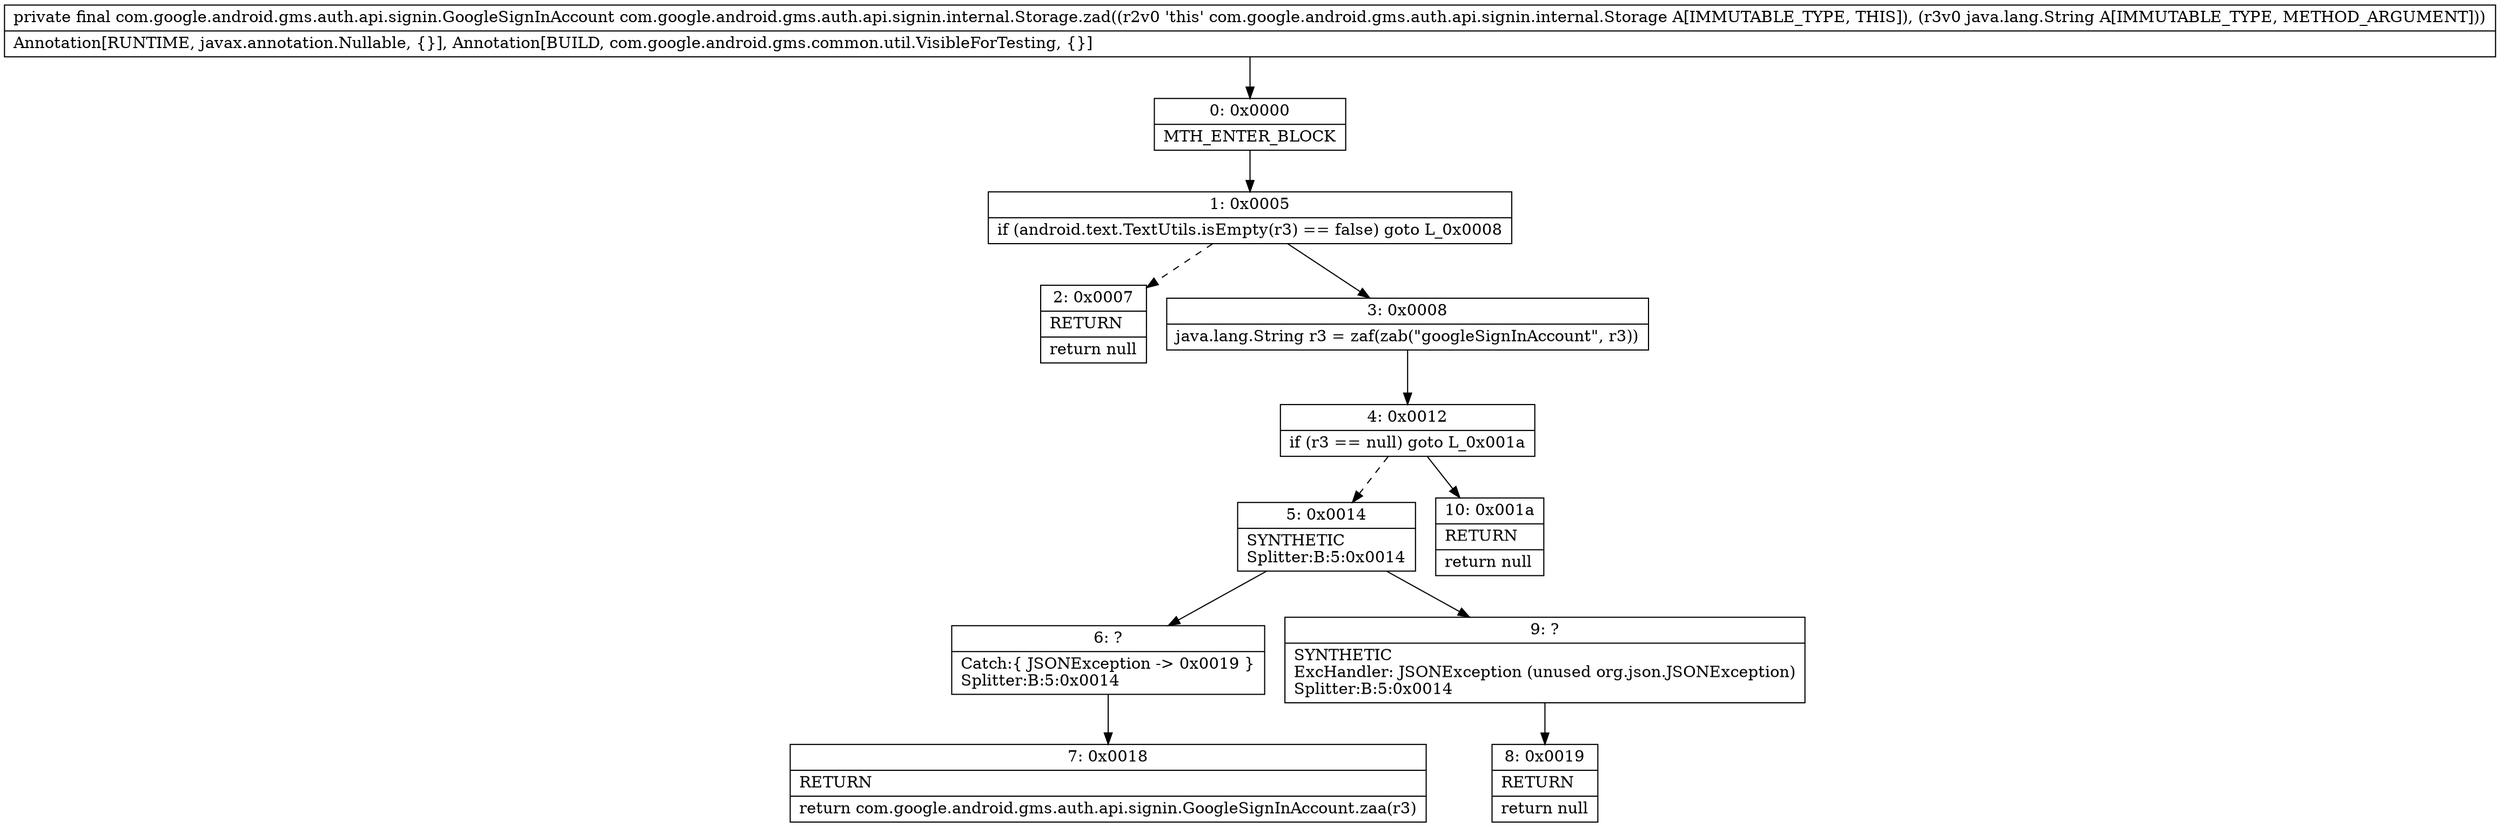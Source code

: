 digraph "CFG forcom.google.android.gms.auth.api.signin.internal.Storage.zad(Ljava\/lang\/String;)Lcom\/google\/android\/gms\/auth\/api\/signin\/GoogleSignInAccount;" {
Node_0 [shape=record,label="{0\:\ 0x0000|MTH_ENTER_BLOCK\l}"];
Node_1 [shape=record,label="{1\:\ 0x0005|if (android.text.TextUtils.isEmpty(r3) == false) goto L_0x0008\l}"];
Node_2 [shape=record,label="{2\:\ 0x0007|RETURN\l|return null\l}"];
Node_3 [shape=record,label="{3\:\ 0x0008|java.lang.String r3 = zaf(zab(\"googleSignInAccount\", r3))\l}"];
Node_4 [shape=record,label="{4\:\ 0x0012|if (r3 == null) goto L_0x001a\l}"];
Node_5 [shape=record,label="{5\:\ 0x0014|SYNTHETIC\lSplitter:B:5:0x0014\l}"];
Node_6 [shape=record,label="{6\:\ ?|Catch:\{ JSONException \-\> 0x0019 \}\lSplitter:B:5:0x0014\l}"];
Node_7 [shape=record,label="{7\:\ 0x0018|RETURN\l|return com.google.android.gms.auth.api.signin.GoogleSignInAccount.zaa(r3)\l}"];
Node_8 [shape=record,label="{8\:\ 0x0019|RETURN\l|return null\l}"];
Node_9 [shape=record,label="{9\:\ ?|SYNTHETIC\lExcHandler: JSONException (unused org.json.JSONException)\lSplitter:B:5:0x0014\l}"];
Node_10 [shape=record,label="{10\:\ 0x001a|RETURN\l|return null\l}"];
MethodNode[shape=record,label="{private final com.google.android.gms.auth.api.signin.GoogleSignInAccount com.google.android.gms.auth.api.signin.internal.Storage.zad((r2v0 'this' com.google.android.gms.auth.api.signin.internal.Storage A[IMMUTABLE_TYPE, THIS]), (r3v0 java.lang.String A[IMMUTABLE_TYPE, METHOD_ARGUMENT]))  | Annotation[RUNTIME, javax.annotation.Nullable, \{\}], Annotation[BUILD, com.google.android.gms.common.util.VisibleForTesting, \{\}]\l}"];
MethodNode -> Node_0;
Node_0 -> Node_1;
Node_1 -> Node_2[style=dashed];
Node_1 -> Node_3;
Node_3 -> Node_4;
Node_4 -> Node_5[style=dashed];
Node_4 -> Node_10;
Node_5 -> Node_6;
Node_5 -> Node_9;
Node_6 -> Node_7;
Node_9 -> Node_8;
}

